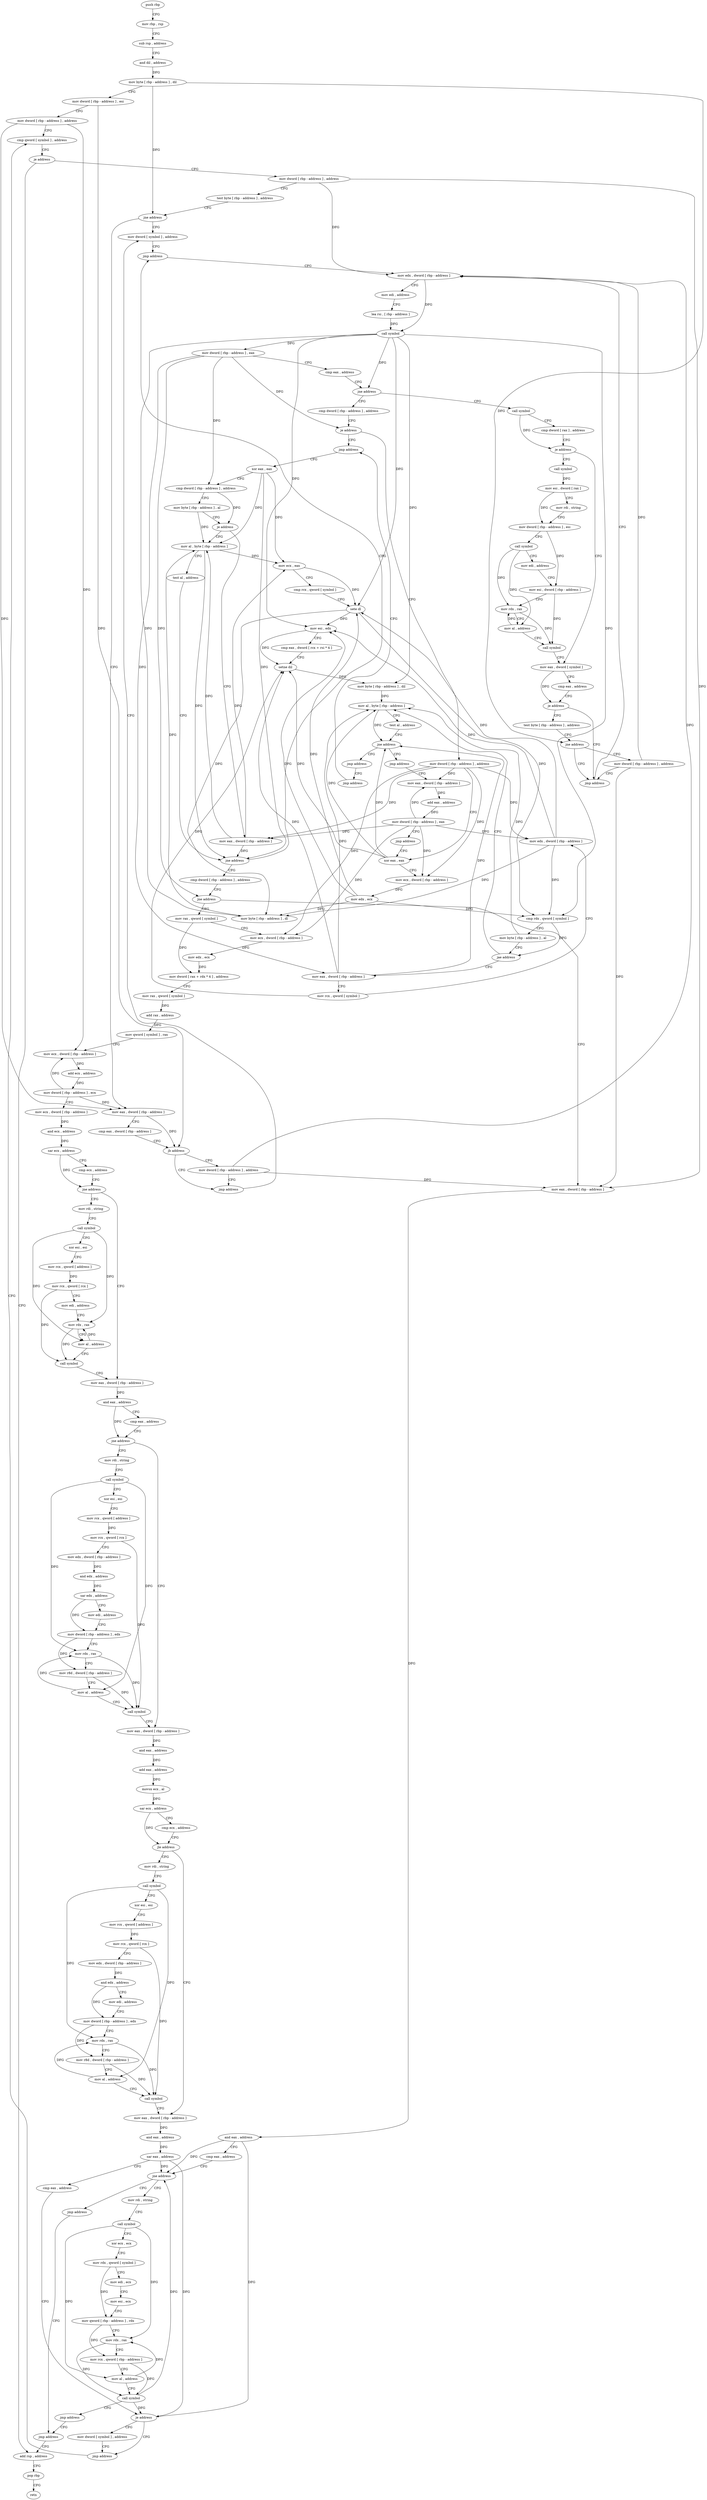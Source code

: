 digraph "func" {
"4212832" [label = "push rbp" ]
"4212833" [label = "mov rbp , rsp" ]
"4212836" [label = "sub rsp , address" ]
"4212840" [label = "and dil , address" ]
"4212844" [label = "mov byte [ rbp - address ] , dil" ]
"4212848" [label = "mov dword [ rbp - address ] , esi" ]
"4212851" [label = "mov dword [ rbp - address ] , address" ]
"4212858" [label = "cmp qword [ symbol ] , address" ]
"4213612" [label = "add rsp , address" ]
"4213616" [label = "pop rbp" ]
"4213617" [label = "retn" ]
"4212873" [label = "mov dword [ rbp - address ] , address" ]
"4212880" [label = "test byte [ rbp - address ] , address" ]
"4212884" [label = "jne address" ]
"4212914" [label = "mov dword [ symbol ] , address" ]
"4212890" [label = "mov eax , dword [ rbp - address ]" ]
"4212925" [label = "jmp address" ]
"4212893" [label = "cmp eax , dword [ rbp - address ]" ]
"4212896" [label = "jb address" ]
"4212909" [label = "jmp address" ]
"4212902" [label = "mov dword [ rbp - address ] , address" ]
"4212930" [label = "mov edx , dword [ rbp - address ]" ]
"4212933" [label = "mov edi , address" ]
"4212938" [label = "lea rsi , [ rbp - address ]" ]
"4212942" [label = "call symbol" ]
"4212947" [label = "mov dword [ rbp - address ] , eax" ]
"4212950" [label = "cmp eax , address" ]
"4212953" [label = "jne address" ]
"4213054" [label = "cmp dword [ rbp - address ] , address" ]
"4212959" [label = "call symbol" ]
"4213058" [label = "je address" ]
"4213162" [label = "jmp address" ]
"4213064" [label = "mov dword [ rbp - address ] , address" ]
"4212964" [label = "cmp dword [ rax ] , address" ]
"4212967" [label = "je address" ]
"4213016" [label = "mov eax , dword [ symbol ]" ]
"4212973" [label = "call symbol" ]
"4213167" [label = "xor eax , eax" ]
"4213071" [label = "xor eax , eax" ]
"4213023" [label = "cmp eax , address" ]
"4213026" [label = "je address" ]
"4213049" [label = "jmp address" ]
"4213032" [label = "test byte [ rbp - address ] , address" ]
"4212978" [label = "mov esi , dword [ rax ]" ]
"4212980" [label = "mov rdi , string" ]
"4212990" [label = "mov dword [ rbp - address ] , esi" ]
"4212993" [label = "call symbol" ]
"4212998" [label = "mov edi , address" ]
"4213003" [label = "mov esi , dword [ rbp - address ]" ]
"4213006" [label = "mov rdx , rax" ]
"4213009" [label = "mov al , address" ]
"4213011" [label = "call symbol" ]
"4213169" [label = "cmp dword [ rbp - address ] , address" ]
"4213173" [label = "mov byte [ rbp - address ] , al" ]
"4213176" [label = "je address" ]
"4213201" [label = "mov al , byte [ rbp - address ]" ]
"4213182" [label = "mov eax , dword [ rbp - address ]" ]
"4213122" [label = "mov al , byte [ rbp - address ]" ]
"4213125" [label = "test al , address" ]
"4213127" [label = "jne address" ]
"4213138" [label = "jmp address" ]
"4213133" [label = "jmp address" ]
"4213095" [label = "mov eax , dword [ rbp - address ]" ]
"4213098" [label = "mov rcx , qword [ symbol ]" ]
"4213106" [label = "mov edx , dword [ rbp - address ]" ]
"4213109" [label = "mov esi , edx" ]
"4213111" [label = "cmp eax , dword [ rcx + rsi * 4 ]" ]
"4213114" [label = "setne dil" ]
"4213118" [label = "mov byte [ rbp - address ] , dil" ]
"4213036" [label = "jne address" ]
"4213042" [label = "mov dword [ rbp - address ] , address" ]
"4213204" [label = "test al , address" ]
"4213206" [label = "jne address" ]
"4213212" [label = "cmp dword [ rbp - address ] , address" ]
"4213185" [label = "mov ecx , eax" ]
"4213187" [label = "cmp rcx , qword [ symbol ]" ]
"4213195" [label = "sete dl" ]
"4213198" [label = "mov byte [ rbp - address ] , dl" ]
"4213143" [label = "mov eax , dword [ rbp - address ]" ]
"4213157" [label = "jmp address" ]
"4213216" [label = "jne address" ]
"4213299" [label = "mov rax , qword [ symbol ]" ]
"4213222" [label = "mov eax , dword [ rbp - address ]" ]
"4213146" [label = "add eax , address" ]
"4213149" [label = "mov dword [ rbp - address ] , eax" ]
"4213152" [label = "jmp address" ]
"4213307" [label = "mov ecx , dword [ rbp - address ]" ]
"4213310" [label = "mov edx , ecx" ]
"4213312" [label = "mov dword [ rax + rdx * 4 ] , address" ]
"4213319" [label = "mov rax , qword [ symbol ]" ]
"4213327" [label = "add rax , address" ]
"4213333" [label = "mov qword [ symbol ] , rax" ]
"4213341" [label = "mov ecx , dword [ rbp - address ]" ]
"4213344" [label = "add ecx , address" ]
"4213347" [label = "mov dword [ rbp - address ] , ecx" ]
"4213350" [label = "mov ecx , dword [ rbp - address ]" ]
"4213353" [label = "and ecx , address" ]
"4213359" [label = "sar ecx , address" ]
"4213362" [label = "cmp ecx , address" ]
"4213368" [label = "jne address" ]
"4213417" [label = "mov eax , dword [ rbp - address ]" ]
"4213374" [label = "mov rdi , string" ]
"4213225" [label = "and eax , address" ]
"4213228" [label = "cmp eax , address" ]
"4213231" [label = "jne address" ]
"4213289" [label = "jmp address" ]
"4213237" [label = "mov rdi , string" ]
"4213073" [label = "mov ecx , dword [ rbp - address ]" ]
"4213076" [label = "mov edx , ecx" ]
"4213078" [label = "cmp rdx , qword [ symbol ]" ]
"4213086" [label = "mov byte [ rbp - address ] , al" ]
"4213089" [label = "jae address" ]
"4213420" [label = "and eax , address" ]
"4213425" [label = "cmp eax , address" ]
"4213428" [label = "jne address" ]
"4213496" [label = "mov eax , dword [ rbp - address ]" ]
"4213434" [label = "mov rdi , string" ]
"4213384" [label = "call symbol" ]
"4213389" [label = "xor esi , esi" ]
"4213391" [label = "mov rcx , qword [ address ]" ]
"4213399" [label = "mov rcx , qword [ rcx ]" ]
"4213402" [label = "mov edi , address" ]
"4213407" [label = "mov rdx , rax" ]
"4213410" [label = "mov al , address" ]
"4213412" [label = "call symbol" ]
"4213294" [label = "jmp address" ]
"4213247" [label = "call symbol" ]
"4213252" [label = "xor ecx , ecx" ]
"4213254" [label = "mov rdx , qword [ symbol ]" ]
"4213262" [label = "mov edi , ecx" ]
"4213264" [label = "mov esi , ecx" ]
"4213266" [label = "mov qword [ rbp - address ] , rdx" ]
"4213270" [label = "mov rdx , rax" ]
"4213273" [label = "mov rcx , qword [ rbp - address ]" ]
"4213277" [label = "mov al , address" ]
"4213279" [label = "call symbol" ]
"4213284" [label = "jmp address" ]
"4213499" [label = "and eax , address" ]
"4213502" [label = "add eax , address" ]
"4213505" [label = "movsx ecx , al" ]
"4213508" [label = "sar ecx , address" ]
"4213511" [label = "cmp ecx , address" ]
"4213514" [label = "jle address" ]
"4213576" [label = "mov eax , dword [ rbp - address ]" ]
"4213520" [label = "mov rdi , string" ]
"4213444" [label = "call symbol" ]
"4213449" [label = "xor esi , esi" ]
"4213451" [label = "mov rcx , qword [ address ]" ]
"4213459" [label = "mov rcx , qword [ rcx ]" ]
"4213462" [label = "mov edx , dword [ rbp - address ]" ]
"4213465" [label = "and edx , address" ]
"4213471" [label = "sar edx , address" ]
"4213474" [label = "mov edi , address" ]
"4213479" [label = "mov dword [ rbp - address ] , edx" ]
"4213482" [label = "mov rdx , rax" ]
"4213485" [label = "mov r8d , dword [ rbp - address ]" ]
"4213489" [label = "mov al , address" ]
"4213491" [label = "call symbol" ]
"4213579" [label = "and eax , address" ]
"4213584" [label = "sar eax , address" ]
"4213587" [label = "cmp eax , address" ]
"4213590" [label = "je address" ]
"4213607" [label = "jmp address" ]
"4213596" [label = "mov dword [ symbol ] , address" ]
"4213530" [label = "call symbol" ]
"4213535" [label = "xor esi , esi" ]
"4213537" [label = "mov rcx , qword [ address ]" ]
"4213545" [label = "mov rcx , qword [ rcx ]" ]
"4213548" [label = "mov edx , dword [ rbp - address ]" ]
"4213551" [label = "and edx , address" ]
"4213554" [label = "mov edi , address" ]
"4213559" [label = "mov dword [ rbp - address ] , edx" ]
"4213562" [label = "mov rdx , rax" ]
"4213565" [label = "mov r8d , dword [ rbp - address ]" ]
"4213569" [label = "mov al , address" ]
"4213571" [label = "call symbol" ]
"4212867" [label = "je address" ]
"4212832" -> "4212833" [ label = "CFG" ]
"4212833" -> "4212836" [ label = "CFG" ]
"4212836" -> "4212840" [ label = "CFG" ]
"4212840" -> "4212844" [ label = "DFG" ]
"4212844" -> "4212848" [ label = "CFG" ]
"4212844" -> "4212884" [ label = "DFG" ]
"4212844" -> "4213036" [ label = "DFG" ]
"4212848" -> "4212851" [ label = "CFG" ]
"4212848" -> "4212896" [ label = "DFG" ]
"4212851" -> "4212858" [ label = "CFG" ]
"4212851" -> "4212890" [ label = "DFG" ]
"4212851" -> "4213341" [ label = "DFG" ]
"4212858" -> "4212867" [ label = "CFG" ]
"4213612" -> "4213616" [ label = "CFG" ]
"4213616" -> "4213617" [ label = "CFG" ]
"4212873" -> "4212880" [ label = "CFG" ]
"4212873" -> "4212930" [ label = "DFG" ]
"4212873" -> "4213222" [ label = "DFG" ]
"4212880" -> "4212884" [ label = "CFG" ]
"4212884" -> "4212914" [ label = "CFG" ]
"4212884" -> "4212890" [ label = "CFG" ]
"4212914" -> "4212925" [ label = "CFG" ]
"4212890" -> "4212893" [ label = "CFG" ]
"4212890" -> "4212896" [ label = "DFG" ]
"4212925" -> "4212930" [ label = "CFG" ]
"4212893" -> "4212896" [ label = "CFG" ]
"4212896" -> "4212909" [ label = "CFG" ]
"4212896" -> "4212902" [ label = "CFG" ]
"4212909" -> "4212914" [ label = "CFG" ]
"4212902" -> "4212909" [ label = "CFG" ]
"4212902" -> "4212930" [ label = "DFG" ]
"4212902" -> "4213222" [ label = "DFG" ]
"4212930" -> "4212933" [ label = "CFG" ]
"4212930" -> "4212942" [ label = "DFG" ]
"4212933" -> "4212938" [ label = "CFG" ]
"4212938" -> "4212942" [ label = "DFG" ]
"4212942" -> "4212947" [ label = "DFG" ]
"4212942" -> "4212953" [ label = "DFG" ]
"4212942" -> "4213078" [ label = "DFG" ]
"4212942" -> "4213195" [ label = "DFG" ]
"4212942" -> "4213198" [ label = "DFG" ]
"4212942" -> "4213109" [ label = "DFG" ]
"4212942" -> "4213118" [ label = "DFG" ]
"4212947" -> "4212950" [ label = "CFG" ]
"4212947" -> "4213058" [ label = "DFG" ]
"4212947" -> "4213169" [ label = "DFG" ]
"4212947" -> "4213095" [ label = "DFG" ]
"4212947" -> "4213216" [ label = "DFG" ]
"4212950" -> "4212953" [ label = "CFG" ]
"4212953" -> "4213054" [ label = "CFG" ]
"4212953" -> "4212959" [ label = "CFG" ]
"4213054" -> "4213058" [ label = "CFG" ]
"4212959" -> "4212964" [ label = "CFG" ]
"4212959" -> "4212967" [ label = "DFG" ]
"4213058" -> "4213162" [ label = "CFG" ]
"4213058" -> "4213064" [ label = "CFG" ]
"4213162" -> "4213167" [ label = "CFG" ]
"4213064" -> "4213071" [ label = "CFG" ]
"4213064" -> "4213073" [ label = "DFG" ]
"4213064" -> "4213182" [ label = "DFG" ]
"4213064" -> "4213106" [ label = "DFG" ]
"4213064" -> "4213307" [ label = "DFG" ]
"4213064" -> "4213143" [ label = "DFG" ]
"4212964" -> "4212967" [ label = "CFG" ]
"4212967" -> "4213016" [ label = "CFG" ]
"4212967" -> "4212973" [ label = "CFG" ]
"4213016" -> "4213023" [ label = "CFG" ]
"4213016" -> "4213026" [ label = "DFG" ]
"4212973" -> "4212978" [ label = "DFG" ]
"4213167" -> "4213169" [ label = "CFG" ]
"4213167" -> "4213201" [ label = "DFG" ]
"4213167" -> "4213206" [ label = "DFG" ]
"4213167" -> "4213185" [ label = "DFG" ]
"4213071" -> "4213073" [ label = "CFG" ]
"4213071" -> "4213122" [ label = "DFG" ]
"4213071" -> "4213127" [ label = "DFG" ]
"4213071" -> "4213114" [ label = "DFG" ]
"4213023" -> "4213026" [ label = "CFG" ]
"4213026" -> "4213049" [ label = "CFG" ]
"4213026" -> "4213032" [ label = "CFG" ]
"4213049" -> "4212930" [ label = "CFG" ]
"4213032" -> "4213036" [ label = "CFG" ]
"4212978" -> "4212980" [ label = "CFG" ]
"4212978" -> "4212990" [ label = "DFG" ]
"4212980" -> "4212990" [ label = "CFG" ]
"4212990" -> "4212993" [ label = "CFG" ]
"4212990" -> "4213003" [ label = "DFG" ]
"4212993" -> "4212998" [ label = "CFG" ]
"4212993" -> "4213006" [ label = "DFG" ]
"4212993" -> "4213009" [ label = "DFG" ]
"4212998" -> "4213003" [ label = "CFG" ]
"4213003" -> "4213006" [ label = "CFG" ]
"4213003" -> "4213011" [ label = "DFG" ]
"4213006" -> "4213009" [ label = "CFG" ]
"4213006" -> "4213011" [ label = "DFG" ]
"4213009" -> "4213011" [ label = "CFG" ]
"4213009" -> "4213006" [ label = "DFG" ]
"4213011" -> "4213016" [ label = "CFG" ]
"4213169" -> "4213173" [ label = "CFG" ]
"4213169" -> "4213176" [ label = "DFG" ]
"4213173" -> "4213176" [ label = "CFG" ]
"4213173" -> "4213201" [ label = "DFG" ]
"4213176" -> "4213201" [ label = "CFG" ]
"4213176" -> "4213182" [ label = "CFG" ]
"4213201" -> "4213204" [ label = "CFG" ]
"4213201" -> "4213206" [ label = "DFG" ]
"4213201" -> "4213185" [ label = "DFG" ]
"4213182" -> "4213185" [ label = "DFG" ]
"4213182" -> "4213206" [ label = "DFG" ]
"4213182" -> "4213201" [ label = "DFG" ]
"4213122" -> "4213125" [ label = "CFG" ]
"4213122" -> "4213127" [ label = "DFG" ]
"4213125" -> "4213127" [ label = "CFG" ]
"4213127" -> "4213138" [ label = "CFG" ]
"4213127" -> "4213133" [ label = "CFG" ]
"4213138" -> "4213143" [ label = "CFG" ]
"4213133" -> "4213157" [ label = "CFG" ]
"4213095" -> "4213098" [ label = "CFG" ]
"4213095" -> "4213127" [ label = "DFG" ]
"4213095" -> "4213122" [ label = "DFG" ]
"4213095" -> "4213114" [ label = "DFG" ]
"4213098" -> "4213106" [ label = "CFG" ]
"4213098" -> "4213114" [ label = "DFG" ]
"4213106" -> "4213109" [ label = "DFG" ]
"4213106" -> "4213078" [ label = "DFG" ]
"4213106" -> "4213198" [ label = "DFG" ]
"4213106" -> "4213195" [ label = "DFG" ]
"4213109" -> "4213111" [ label = "CFG" ]
"4213109" -> "4213114" [ label = "DFG" ]
"4213111" -> "4213114" [ label = "CFG" ]
"4213114" -> "4213118" [ label = "DFG" ]
"4213118" -> "4213122" [ label = "DFG" ]
"4213036" -> "4213049" [ label = "CFG" ]
"4213036" -> "4213042" [ label = "CFG" ]
"4213042" -> "4213049" [ label = "CFG" ]
"4213042" -> "4212930" [ label = "DFG" ]
"4213042" -> "4213222" [ label = "DFG" ]
"4213204" -> "4213206" [ label = "CFG" ]
"4213206" -> "4212925" [ label = "CFG" ]
"4213206" -> "4213212" [ label = "CFG" ]
"4213212" -> "4213216" [ label = "CFG" ]
"4213185" -> "4213187" [ label = "CFG" ]
"4213185" -> "4213195" [ label = "DFG" ]
"4213187" -> "4213195" [ label = "CFG" ]
"4213195" -> "4213198" [ label = "DFG" ]
"4213195" -> "4213078" [ label = "DFG" ]
"4213195" -> "4213109" [ label = "DFG" ]
"4213198" -> "4213201" [ label = "DFG" ]
"4213143" -> "4213146" [ label = "DFG" ]
"4213157" -> "4213162" [ label = "CFG" ]
"4213216" -> "4213299" [ label = "CFG" ]
"4213216" -> "4213222" [ label = "CFG" ]
"4213299" -> "4213307" [ label = "CFG" ]
"4213299" -> "4213312" [ label = "DFG" ]
"4213222" -> "4213225" [ label = "DFG" ]
"4213146" -> "4213149" [ label = "DFG" ]
"4213149" -> "4213152" [ label = "CFG" ]
"4213149" -> "4213073" [ label = "DFG" ]
"4213149" -> "4213182" [ label = "DFG" ]
"4213149" -> "4213106" [ label = "DFG" ]
"4213149" -> "4213307" [ label = "DFG" ]
"4213149" -> "4213143" [ label = "DFG" ]
"4213152" -> "4213071" [ label = "CFG" ]
"4213307" -> "4213310" [ label = "DFG" ]
"4213310" -> "4213312" [ label = "DFG" ]
"4213312" -> "4213319" [ label = "CFG" ]
"4213319" -> "4213327" [ label = "DFG" ]
"4213327" -> "4213333" [ label = "DFG" ]
"4213333" -> "4213341" [ label = "CFG" ]
"4213341" -> "4213344" [ label = "DFG" ]
"4213344" -> "4213347" [ label = "DFG" ]
"4213347" -> "4213350" [ label = "CFG" ]
"4213347" -> "4212890" [ label = "DFG" ]
"4213347" -> "4213341" [ label = "DFG" ]
"4213350" -> "4213353" [ label = "DFG" ]
"4213353" -> "4213359" [ label = "DFG" ]
"4213359" -> "4213362" [ label = "CFG" ]
"4213359" -> "4213368" [ label = "DFG" ]
"4213362" -> "4213368" [ label = "CFG" ]
"4213368" -> "4213417" [ label = "CFG" ]
"4213368" -> "4213374" [ label = "CFG" ]
"4213417" -> "4213420" [ label = "DFG" ]
"4213374" -> "4213384" [ label = "CFG" ]
"4213225" -> "4213228" [ label = "CFG" ]
"4213225" -> "4213231" [ label = "DFG" ]
"4213225" -> "4213590" [ label = "DFG" ]
"4213228" -> "4213231" [ label = "CFG" ]
"4213231" -> "4213289" [ label = "CFG" ]
"4213231" -> "4213237" [ label = "CFG" ]
"4213289" -> "4213294" [ label = "CFG" ]
"4213237" -> "4213247" [ label = "CFG" ]
"4213073" -> "4213076" [ label = "DFG" ]
"4213076" -> "4213078" [ label = "DFG" ]
"4213076" -> "4213195" [ label = "DFG" ]
"4213076" -> "4213198" [ label = "DFG" ]
"4213076" -> "4213109" [ label = "DFG" ]
"4213078" -> "4213086" [ label = "CFG" ]
"4213078" -> "4213089" [ label = "DFG" ]
"4213086" -> "4213089" [ label = "CFG" ]
"4213086" -> "4213122" [ label = "DFG" ]
"4213089" -> "4213122" [ label = "CFG" ]
"4213089" -> "4213095" [ label = "CFG" ]
"4213420" -> "4213425" [ label = "CFG" ]
"4213420" -> "4213428" [ label = "DFG" ]
"4213425" -> "4213428" [ label = "CFG" ]
"4213428" -> "4213496" [ label = "CFG" ]
"4213428" -> "4213434" [ label = "CFG" ]
"4213496" -> "4213499" [ label = "DFG" ]
"4213434" -> "4213444" [ label = "CFG" ]
"4213384" -> "4213389" [ label = "CFG" ]
"4213384" -> "4213407" [ label = "DFG" ]
"4213384" -> "4213410" [ label = "DFG" ]
"4213389" -> "4213391" [ label = "CFG" ]
"4213391" -> "4213399" [ label = "DFG" ]
"4213399" -> "4213402" [ label = "CFG" ]
"4213399" -> "4213412" [ label = "DFG" ]
"4213402" -> "4213407" [ label = "CFG" ]
"4213407" -> "4213410" [ label = "CFG" ]
"4213407" -> "4213412" [ label = "DFG" ]
"4213410" -> "4213412" [ label = "CFG" ]
"4213410" -> "4213407" [ label = "DFG" ]
"4213412" -> "4213417" [ label = "CFG" ]
"4213294" -> "4213612" [ label = "CFG" ]
"4213247" -> "4213252" [ label = "CFG" ]
"4213247" -> "4213270" [ label = "DFG" ]
"4213247" -> "4213277" [ label = "DFG" ]
"4213252" -> "4213254" [ label = "CFG" ]
"4213254" -> "4213262" [ label = "CFG" ]
"4213254" -> "4213266" [ label = "DFG" ]
"4213262" -> "4213264" [ label = "CFG" ]
"4213264" -> "4213266" [ label = "CFG" ]
"4213266" -> "4213270" [ label = "CFG" ]
"4213266" -> "4213273" [ label = "DFG" ]
"4213270" -> "4213273" [ label = "CFG" ]
"4213270" -> "4213279" [ label = "DFG" ]
"4213273" -> "4213277" [ label = "CFG" ]
"4213273" -> "4213279" [ label = "DFG" ]
"4213277" -> "4213279" [ label = "CFG" ]
"4213277" -> "4213270" [ label = "DFG" ]
"4213279" -> "4213284" [ label = "CFG" ]
"4213279" -> "4213231" [ label = "DFG" ]
"4213279" -> "4213590" [ label = "DFG" ]
"4213284" -> "4213294" [ label = "CFG" ]
"4213499" -> "4213502" [ label = "DFG" ]
"4213502" -> "4213505" [ label = "DFG" ]
"4213505" -> "4213508" [ label = "DFG" ]
"4213508" -> "4213511" [ label = "CFG" ]
"4213508" -> "4213514" [ label = "DFG" ]
"4213511" -> "4213514" [ label = "CFG" ]
"4213514" -> "4213576" [ label = "CFG" ]
"4213514" -> "4213520" [ label = "CFG" ]
"4213576" -> "4213579" [ label = "DFG" ]
"4213520" -> "4213530" [ label = "CFG" ]
"4213444" -> "4213449" [ label = "CFG" ]
"4213444" -> "4213482" [ label = "DFG" ]
"4213444" -> "4213489" [ label = "DFG" ]
"4213449" -> "4213451" [ label = "CFG" ]
"4213451" -> "4213459" [ label = "DFG" ]
"4213459" -> "4213462" [ label = "CFG" ]
"4213459" -> "4213491" [ label = "DFG" ]
"4213462" -> "4213465" [ label = "DFG" ]
"4213465" -> "4213471" [ label = "DFG" ]
"4213471" -> "4213474" [ label = "CFG" ]
"4213471" -> "4213479" [ label = "DFG" ]
"4213474" -> "4213479" [ label = "CFG" ]
"4213479" -> "4213482" [ label = "CFG" ]
"4213479" -> "4213485" [ label = "DFG" ]
"4213482" -> "4213485" [ label = "CFG" ]
"4213482" -> "4213491" [ label = "DFG" ]
"4213485" -> "4213489" [ label = "CFG" ]
"4213485" -> "4213491" [ label = "DFG" ]
"4213489" -> "4213491" [ label = "CFG" ]
"4213489" -> "4213482" [ label = "DFG" ]
"4213491" -> "4213496" [ label = "CFG" ]
"4213579" -> "4213584" [ label = "DFG" ]
"4213584" -> "4213587" [ label = "CFG" ]
"4213584" -> "4213231" [ label = "DFG" ]
"4213584" -> "4213590" [ label = "DFG" ]
"4213587" -> "4213590" [ label = "CFG" ]
"4213590" -> "4213607" [ label = "CFG" ]
"4213590" -> "4213596" [ label = "CFG" ]
"4213607" -> "4212858" [ label = "CFG" ]
"4213596" -> "4213607" [ label = "CFG" ]
"4213530" -> "4213535" [ label = "CFG" ]
"4213530" -> "4213562" [ label = "DFG" ]
"4213530" -> "4213569" [ label = "DFG" ]
"4213535" -> "4213537" [ label = "CFG" ]
"4213537" -> "4213545" [ label = "DFG" ]
"4213545" -> "4213548" [ label = "CFG" ]
"4213545" -> "4213571" [ label = "DFG" ]
"4213548" -> "4213551" [ label = "DFG" ]
"4213551" -> "4213554" [ label = "CFG" ]
"4213551" -> "4213559" [ label = "DFG" ]
"4213554" -> "4213559" [ label = "CFG" ]
"4213559" -> "4213562" [ label = "CFG" ]
"4213559" -> "4213565" [ label = "DFG" ]
"4213562" -> "4213565" [ label = "CFG" ]
"4213562" -> "4213571" [ label = "DFG" ]
"4213565" -> "4213569" [ label = "CFG" ]
"4213565" -> "4213571" [ label = "DFG" ]
"4213569" -> "4213571" [ label = "CFG" ]
"4213569" -> "4213562" [ label = "DFG" ]
"4213571" -> "4213576" [ label = "CFG" ]
"4212867" -> "4213612" [ label = "CFG" ]
"4212867" -> "4212873" [ label = "CFG" ]
}
